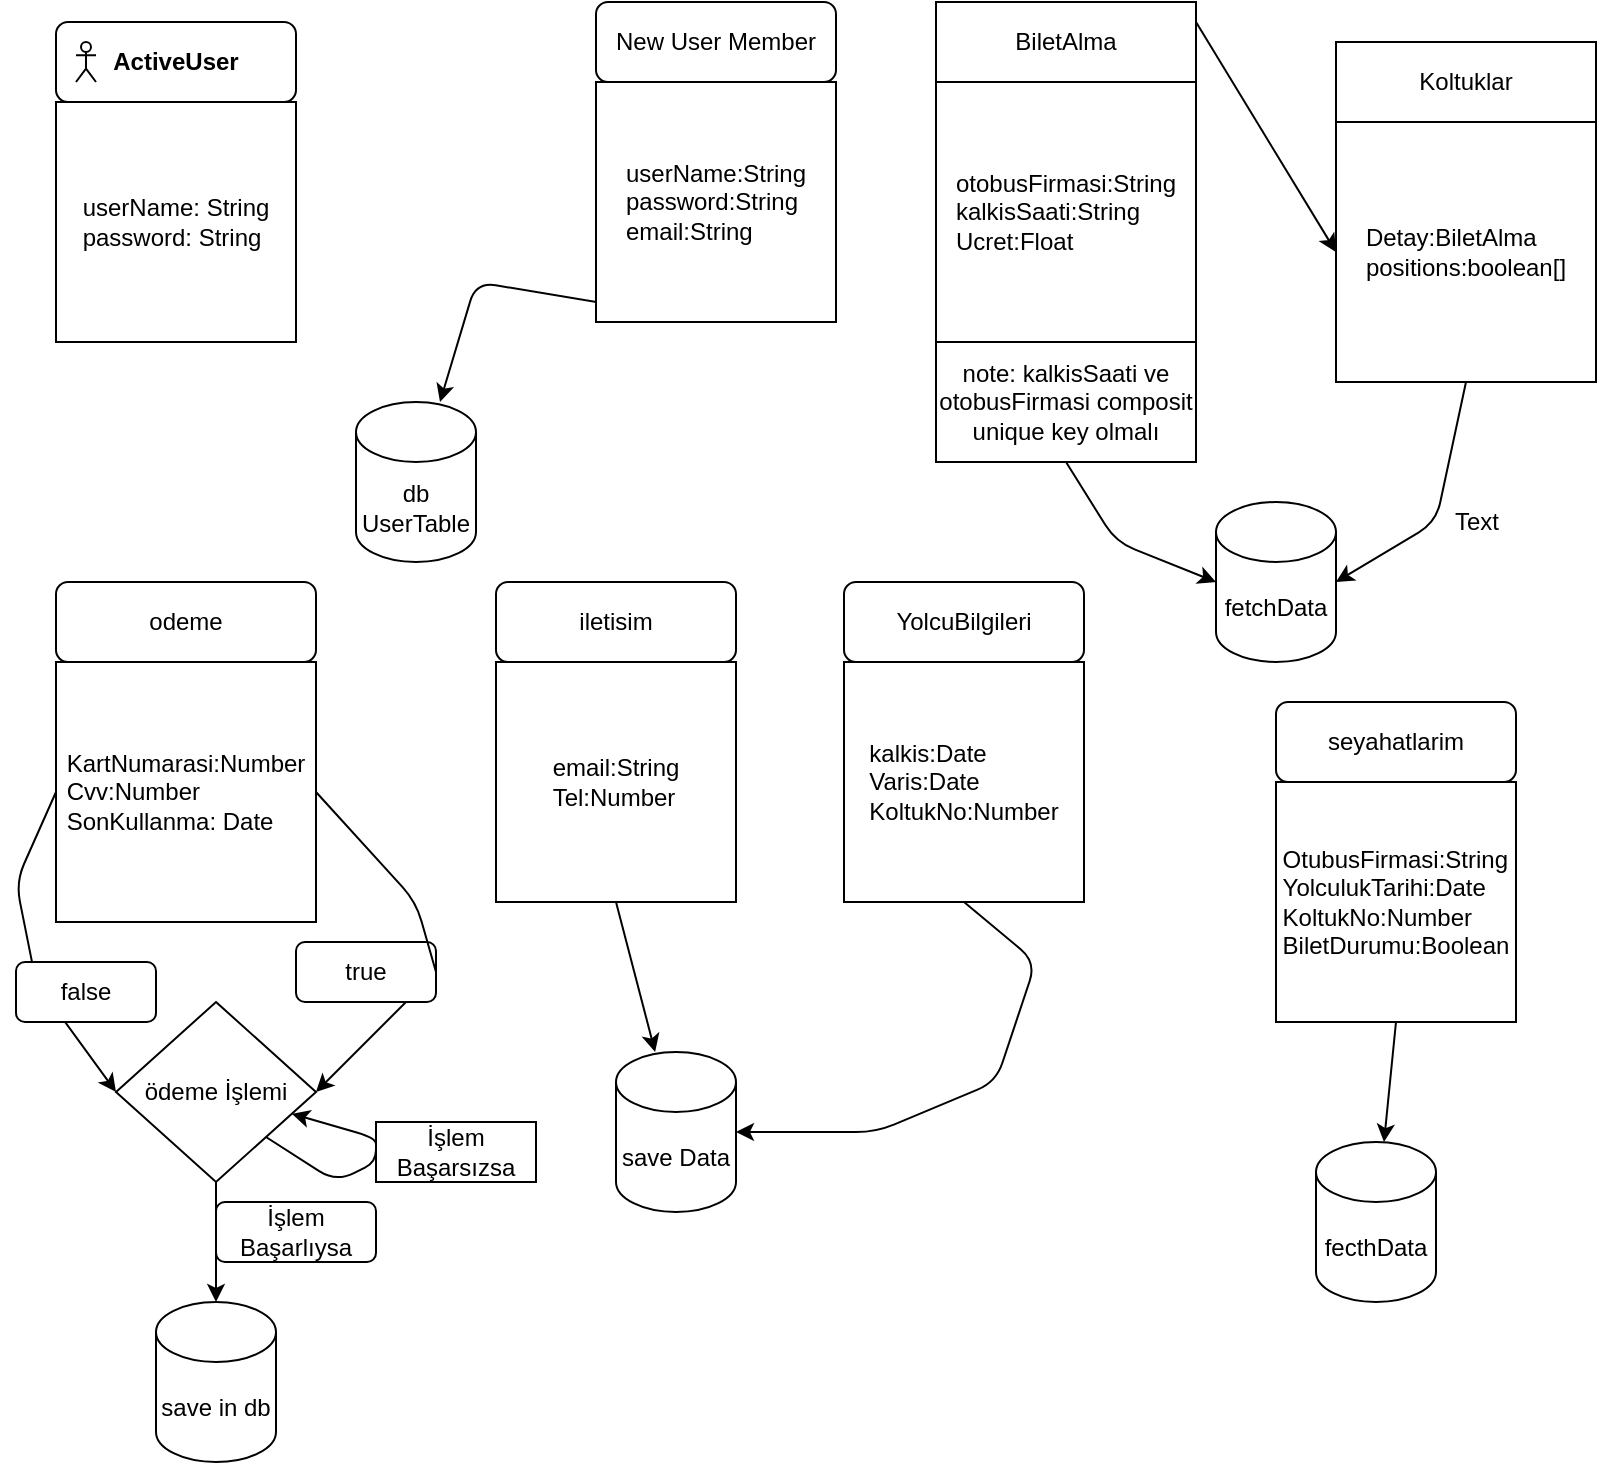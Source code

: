 <mxfile>
    <diagram id="c3nH3A9ih5g9J4n54_TT" name="Page-1">
        <mxGraphModel dx="1523" dy="322" grid="1" gridSize="10" guides="1" tooltips="1" connect="1" arrows="1" fold="1" page="1" pageScale="1" pageWidth="827" pageHeight="1169" math="0" shadow="0">
            <root>
                <mxCell id="0"/>
                <mxCell id="1" parent="0"/>
                <mxCell id="5" value="&lt;div style=&quot;text-align: left&quot;&gt;&lt;span&gt;userName: String&lt;/span&gt;&lt;/div&gt;&lt;div style=&quot;text-align: left&quot;&gt;&lt;span&gt;password: String&lt;/span&gt;&lt;/div&gt;&lt;div&gt;&lt;/div&gt;" style="whiteSpace=wrap;html=1;aspect=fixed;align=center;" parent="1" vertex="1">
                    <mxGeometry x="-530" y="60" width="120" height="120" as="geometry"/>
                </mxCell>
                <mxCell id="6" value="&lt;b&gt;&lt;font style=&quot;font-size: 12px&quot;&gt;ActiveUser&lt;/font&gt;&lt;/b&gt;" style="rounded=1;whiteSpace=wrap;html=1;" parent="1" vertex="1">
                    <mxGeometry x="-530" y="20" width="120" height="40" as="geometry"/>
                </mxCell>
                <mxCell id="8" value="" style="shape=umlActor;verticalLabelPosition=bottom;verticalAlign=top;html=1;outlineConnect=0;fontSize=12;" parent="1" vertex="1">
                    <mxGeometry x="-520" y="30" width="10" height="20" as="geometry"/>
                </mxCell>
                <mxCell id="15" style="edgeStyle=none;html=1;exitX=0.5;exitY=1;exitDx=0;exitDy=0;fontSize=12;" parent="1" source="12" target="14" edge="1">
                    <mxGeometry relative="1" as="geometry">
                        <Array as="points">
                            <mxPoint x="-320" y="150"/>
                        </Array>
                    </mxGeometry>
                </mxCell>
                <mxCell id="12" value="&lt;div style=&quot;text-align: left&quot;&gt;&lt;span&gt;userName:String&lt;/span&gt;&lt;/div&gt;&lt;div style=&quot;text-align: left&quot;&gt;&lt;span&gt;password:String&lt;/span&gt;&lt;/div&gt;&lt;div style=&quot;text-align: left&quot;&gt;&lt;span&gt;email:String&lt;/span&gt;&lt;/div&gt;" style="whiteSpace=wrap;html=1;aspect=fixed;fontSize=12;" parent="1" vertex="1">
                    <mxGeometry x="-260" y="50" width="120" height="120" as="geometry"/>
                </mxCell>
                <mxCell id="13" value="New User Member" style="rounded=1;whiteSpace=wrap;html=1;fontSize=12;" parent="1" vertex="1">
                    <mxGeometry x="-260" y="10" width="120" height="40" as="geometry"/>
                </mxCell>
                <mxCell id="14" value="db UserTable" style="shape=cylinder3;whiteSpace=wrap;html=1;boundedLbl=1;backgroundOutline=1;size=15;fontSize=12;" parent="1" vertex="1">
                    <mxGeometry x="-380" y="210" width="60" height="80" as="geometry"/>
                </mxCell>
                <mxCell id="19" value="&lt;div style=&quot;text-align: justify&quot;&gt;&lt;span&gt;otobusFirmasi:String&lt;/span&gt;&lt;/div&gt;&lt;div style=&quot;text-align: justify&quot;&gt;&lt;span&gt;kalkisSaati:String&lt;/span&gt;&lt;/div&gt;&lt;div style=&quot;text-align: justify&quot;&gt;&lt;span&gt;Ucret:Float&lt;/span&gt;&lt;/div&gt;" style="whiteSpace=wrap;html=1;aspect=fixed;fontSize=12;align=center;direction=south;" parent="1" vertex="1">
                    <mxGeometry x="-90" y="50" width="130" height="130" as="geometry"/>
                </mxCell>
                <mxCell id="24" style="edgeStyle=none;html=1;exitX=1;exitY=0.25;exitDx=0;exitDy=0;entryX=0.5;entryY=1;entryDx=0;entryDy=0;fontSize=12;" parent="1" source="20" target="21" edge="1">
                    <mxGeometry relative="1" as="geometry"/>
                </mxCell>
                <mxCell id="20" value="BiletAlma" style="rounded=0;whiteSpace=wrap;html=1;fontSize=12;" parent="1" vertex="1">
                    <mxGeometry x="-90" y="10" width="130" height="40" as="geometry"/>
                </mxCell>
                <mxCell id="26" style="edgeStyle=none;html=1;exitX=1;exitY=0.5;exitDx=0;exitDy=0;entryX=1;entryY=0.5;entryDx=0;entryDy=0;entryPerimeter=0;fontSize=12;" parent="1" source="21" target="25" edge="1">
                    <mxGeometry relative="1" as="geometry">
                        <Array as="points">
                            <mxPoint x="160" y="270"/>
                        </Array>
                    </mxGeometry>
                </mxCell>
                <mxCell id="21" value="&lt;div style=&quot;text-align: justify&quot;&gt;Detay:BiletAlma&lt;/div&gt;&lt;div style=&quot;text-align: justify&quot;&gt;positions:boolean[]&lt;/div&gt;" style="whiteSpace=wrap;html=1;aspect=fixed;fontSize=12;align=center;direction=south;" parent="1" vertex="1">
                    <mxGeometry x="110" y="70" width="130" height="130" as="geometry"/>
                </mxCell>
                <mxCell id="22" value="Koltuklar" style="rounded=0;whiteSpace=wrap;html=1;fontSize=12;" parent="1" vertex="1">
                    <mxGeometry x="110" y="30" width="130" height="40" as="geometry"/>
                </mxCell>
                <mxCell id="27" style="edgeStyle=none;html=1;exitX=0.5;exitY=1;exitDx=0;exitDy=0;entryX=0;entryY=0.5;entryDx=0;entryDy=0;entryPerimeter=0;fontSize=12;" parent="1" source="23" target="25" edge="1">
                    <mxGeometry relative="1" as="geometry">
                        <Array as="points">
                            <mxPoint y="280"/>
                        </Array>
                    </mxGeometry>
                </mxCell>
                <mxCell id="23" value="note: kalkisSaati ve otobusFirmasi composit unique key olmalı" style="rounded=0;whiteSpace=wrap;html=1;fontSize=12;" parent="1" vertex="1">
                    <mxGeometry x="-90" y="180" width="130" height="60" as="geometry"/>
                </mxCell>
                <mxCell id="25" value="fetchData" style="shape=cylinder3;whiteSpace=wrap;html=1;boundedLbl=1;backgroundOutline=1;size=15;fontSize=12;" parent="1" vertex="1">
                    <mxGeometry x="50" y="260" width="60" height="80" as="geometry"/>
                </mxCell>
                <mxCell id="35" style="edgeStyle=none;html=1;exitX=1;exitY=0.5;exitDx=0;exitDy=0;entryX=1;entryY=0.5;entryDx=0;entryDy=0;fontSize=12;startArrow=none;" parent="1" source="37" target="34" edge="1">
                    <mxGeometry relative="1" as="geometry">
                        <Array as="points"/>
                    </mxGeometry>
                </mxCell>
                <mxCell id="36" style="edgeStyle=none;html=1;exitX=0;exitY=0.5;exitDx=0;exitDy=0;entryX=0;entryY=0.5;entryDx=0;entryDy=0;fontSize=12;" parent="1" source="28" target="34" edge="1">
                    <mxGeometry relative="1" as="geometry">
                        <Array as="points">
                            <mxPoint x="-550" y="450"/>
                            <mxPoint x="-540" y="500"/>
                        </Array>
                    </mxGeometry>
                </mxCell>
                <mxCell id="28" value="&lt;div style=&quot;text-align: justify&quot;&gt;KartNumarasi:Number&lt;/div&gt;&lt;div style=&quot;text-align: justify&quot;&gt;Cvv:Number&lt;/div&gt;&lt;div style=&quot;text-align: justify&quot;&gt;SonKullanma: Date&lt;/div&gt;" style="whiteSpace=wrap;html=1;aspect=fixed;fontSize=12;align=center;" parent="1" vertex="1">
                    <mxGeometry x="-530" y="340" width="130" height="130" as="geometry"/>
                </mxCell>
                <mxCell id="29" value="odeme" style="rounded=1;whiteSpace=wrap;html=1;fontSize=12;" parent="1" vertex="1">
                    <mxGeometry x="-530" y="300" width="130" height="40" as="geometry"/>
                </mxCell>
                <mxCell id="46" style="edgeStyle=none;html=1;exitX=0.5;exitY=1;exitDx=0;exitDy=0;fontSize=12;" parent="1" source="30" target="45" edge="1">
                    <mxGeometry relative="1" as="geometry"/>
                </mxCell>
                <mxCell id="30" value="&lt;div style=&quot;text-align: left&quot;&gt;email:String&lt;/div&gt;&lt;div style=&quot;text-align: left&quot;&gt;Tel:Number&lt;/div&gt;" style="whiteSpace=wrap;html=1;aspect=fixed;fontSize=12;" parent="1" vertex="1">
                    <mxGeometry x="-310" y="340" width="120" height="120" as="geometry"/>
                </mxCell>
                <mxCell id="31" value="iletisim" style="rounded=1;whiteSpace=wrap;html=1;fontSize=12;" parent="1" vertex="1">
                    <mxGeometry x="-310" y="300" width="120" height="40" as="geometry"/>
                </mxCell>
                <mxCell id="47" style="edgeStyle=none;html=1;exitX=0.5;exitY=1;exitDx=0;exitDy=0;entryX=1;entryY=0.5;entryDx=0;entryDy=0;entryPerimeter=0;fontSize=12;" parent="1" source="32" target="45" edge="1">
                    <mxGeometry relative="1" as="geometry">
                        <Array as="points">
                            <mxPoint x="-40" y="490"/>
                            <mxPoint x="-60" y="550"/>
                            <mxPoint x="-120" y="575"/>
                        </Array>
                    </mxGeometry>
                </mxCell>
                <mxCell id="32" value="&lt;div style=&quot;text-align: left&quot;&gt;kalkis:Date&lt;/div&gt;&lt;div style=&quot;text-align: left&quot;&gt;Varis:Date&lt;/div&gt;&lt;div style=&quot;text-align: left&quot;&gt;KoltukNo:Number&lt;/div&gt;" style="whiteSpace=wrap;html=1;aspect=fixed;fontSize=12;" parent="1" vertex="1">
                    <mxGeometry x="-136" y="340" width="120" height="120" as="geometry"/>
                </mxCell>
                <mxCell id="33" value="YolcuBilgileri" style="rounded=1;whiteSpace=wrap;html=1;fontSize=12;" parent="1" vertex="1">
                    <mxGeometry x="-136" y="300" width="120" height="40" as="geometry"/>
                </mxCell>
                <mxCell id="41" style="edgeStyle=none;html=1;exitX=0.5;exitY=1;exitDx=0;exitDy=0;entryX=0.5;entryY=0;entryDx=0;entryDy=0;entryPerimeter=0;fontSize=12;" parent="1" source="34" target="40" edge="1">
                    <mxGeometry relative="1" as="geometry"/>
                </mxCell>
                <mxCell id="43" style="edgeStyle=none;html=1;exitX=1;exitY=1;exitDx=0;exitDy=0;fontSize=12;" parent="1" source="34" target="34" edge="1">
                    <mxGeometry relative="1" as="geometry">
                        <mxPoint x="-340" y="650" as="targetPoint"/>
                        <Array as="points">
                            <mxPoint x="-390" y="600"/>
                            <mxPoint x="-370" y="590"/>
                            <mxPoint x="-370" y="578"/>
                        </Array>
                    </mxGeometry>
                </mxCell>
                <mxCell id="34" value="ödeme İşlemi" style="rhombus;whiteSpace=wrap;html=1;fontSize=12;" parent="1" vertex="1">
                    <mxGeometry x="-500" y="510" width="100" height="90" as="geometry"/>
                </mxCell>
                <mxCell id="37" value="true" style="rounded=1;whiteSpace=wrap;html=1;fontSize=12;" parent="1" vertex="1">
                    <mxGeometry x="-410" y="480" width="70" height="30" as="geometry"/>
                </mxCell>
                <mxCell id="38" value="" style="edgeStyle=none;html=1;exitX=1;exitY=0.5;exitDx=0;exitDy=0;entryX=1;entryY=0.5;entryDx=0;entryDy=0;fontSize=12;endArrow=none;" parent="1" source="28" target="37" edge="1">
                    <mxGeometry relative="1" as="geometry">
                        <mxPoint x="-400" y="405" as="sourcePoint"/>
                        <mxPoint x="-420" y="550" as="targetPoint"/>
                        <Array as="points">
                            <mxPoint x="-350" y="460"/>
                        </Array>
                    </mxGeometry>
                </mxCell>
                <mxCell id="39" value="false" style="rounded=1;whiteSpace=wrap;html=1;fontSize=12;" parent="1" vertex="1">
                    <mxGeometry x="-550" y="490" width="70" height="30" as="geometry"/>
                </mxCell>
                <mxCell id="40" value="save in db&lt;br&gt;" style="shape=cylinder3;whiteSpace=wrap;html=1;boundedLbl=1;backgroundOutline=1;size=15;fontSize=12;" parent="1" vertex="1">
                    <mxGeometry x="-480" y="660" width="60" height="80" as="geometry"/>
                </mxCell>
                <mxCell id="42" value="İşlem Başarlıysa" style="rounded=1;whiteSpace=wrap;html=1;fontSize=12;" parent="1" vertex="1">
                    <mxGeometry x="-450" y="610" width="80" height="30" as="geometry"/>
                </mxCell>
                <mxCell id="44" value="İşlem Başarsızsa" style="rounded=0;whiteSpace=wrap;html=1;fontSize=12;" parent="1" vertex="1">
                    <mxGeometry x="-370" y="570" width="80" height="30" as="geometry"/>
                </mxCell>
                <mxCell id="45" value="save Data" style="shape=cylinder3;whiteSpace=wrap;html=1;boundedLbl=1;backgroundOutline=1;size=15;fontSize=12;" parent="1" vertex="1">
                    <mxGeometry x="-250" y="535" width="60" height="80" as="geometry"/>
                </mxCell>
                <mxCell id="52" style="edgeStyle=none;html=1;exitX=0.5;exitY=1;exitDx=0;exitDy=0;fontSize=12;" parent="1" source="49" target="51" edge="1">
                    <mxGeometry relative="1" as="geometry"/>
                </mxCell>
                <mxCell id="49" value="&lt;div style=&quot;text-align: left&quot;&gt;OtubusFirmasi:String&lt;/div&gt;&lt;div style=&quot;text-align: left&quot;&gt;YolculukTarihi:Date&lt;/div&gt;&lt;div style=&quot;text-align: left&quot;&gt;KoltukNo:Number&lt;/div&gt;&lt;div style=&quot;text-align: left&quot;&gt;BiletDurumu:Boolean&lt;/div&gt;" style="whiteSpace=wrap;html=1;aspect=fixed;fontSize=12;" parent="1" vertex="1">
                    <mxGeometry x="80" y="400" width="120" height="120" as="geometry"/>
                </mxCell>
                <mxCell id="50" value="seyahatlarim" style="rounded=1;whiteSpace=wrap;html=1;fontSize=12;" parent="1" vertex="1">
                    <mxGeometry x="80" y="360" width="120" height="40" as="geometry"/>
                </mxCell>
                <mxCell id="51" value="fecthData" style="shape=cylinder3;whiteSpace=wrap;html=1;boundedLbl=1;backgroundOutline=1;size=15;fontSize=12;" parent="1" vertex="1">
                    <mxGeometry x="100" y="580" width="60" height="80" as="geometry"/>
                </mxCell>
                <mxCell id="54" value="Text" style="text;html=1;align=center;verticalAlign=middle;resizable=0;points=[];autosize=1;strokeColor=none;fillColor=none;fontSize=12;" parent="1" vertex="1">
                    <mxGeometry x="160" y="260" width="40" height="20" as="geometry"/>
                </mxCell>
            </root>
        </mxGraphModel>
    </diagram>
</mxfile>